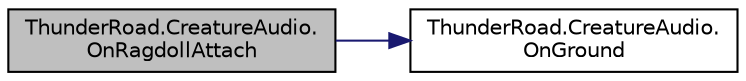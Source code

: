 digraph "ThunderRoad.CreatureAudio.OnRagdollAttach"
{
 // LATEX_PDF_SIZE
  edge [fontname="Helvetica",fontsize="10",labelfontname="Helvetica",labelfontsize="10"];
  node [fontname="Helvetica",fontsize="10",shape=record];
  rankdir="LR";
  Node1 [label="ThunderRoad.CreatureAudio.\lOnRagdollAttach",height=0.2,width=0.4,color="black", fillcolor="grey75", style="filled", fontcolor="black",tooltip="Called when [ragdoll attach]."];
  Node1 -> Node2 [color="midnightblue",fontsize="10",style="solid",fontname="Helvetica"];
  Node2 [label="ThunderRoad.CreatureAudio.\lOnGround",height=0.2,width=0.4,color="black", fillcolor="white", style="filled",URL="$class_thunder_road_1_1_creature_audio.html#a2e98862590fe990dfc119d55b8ad341b",tooltip="Called when [ground]."];
}
